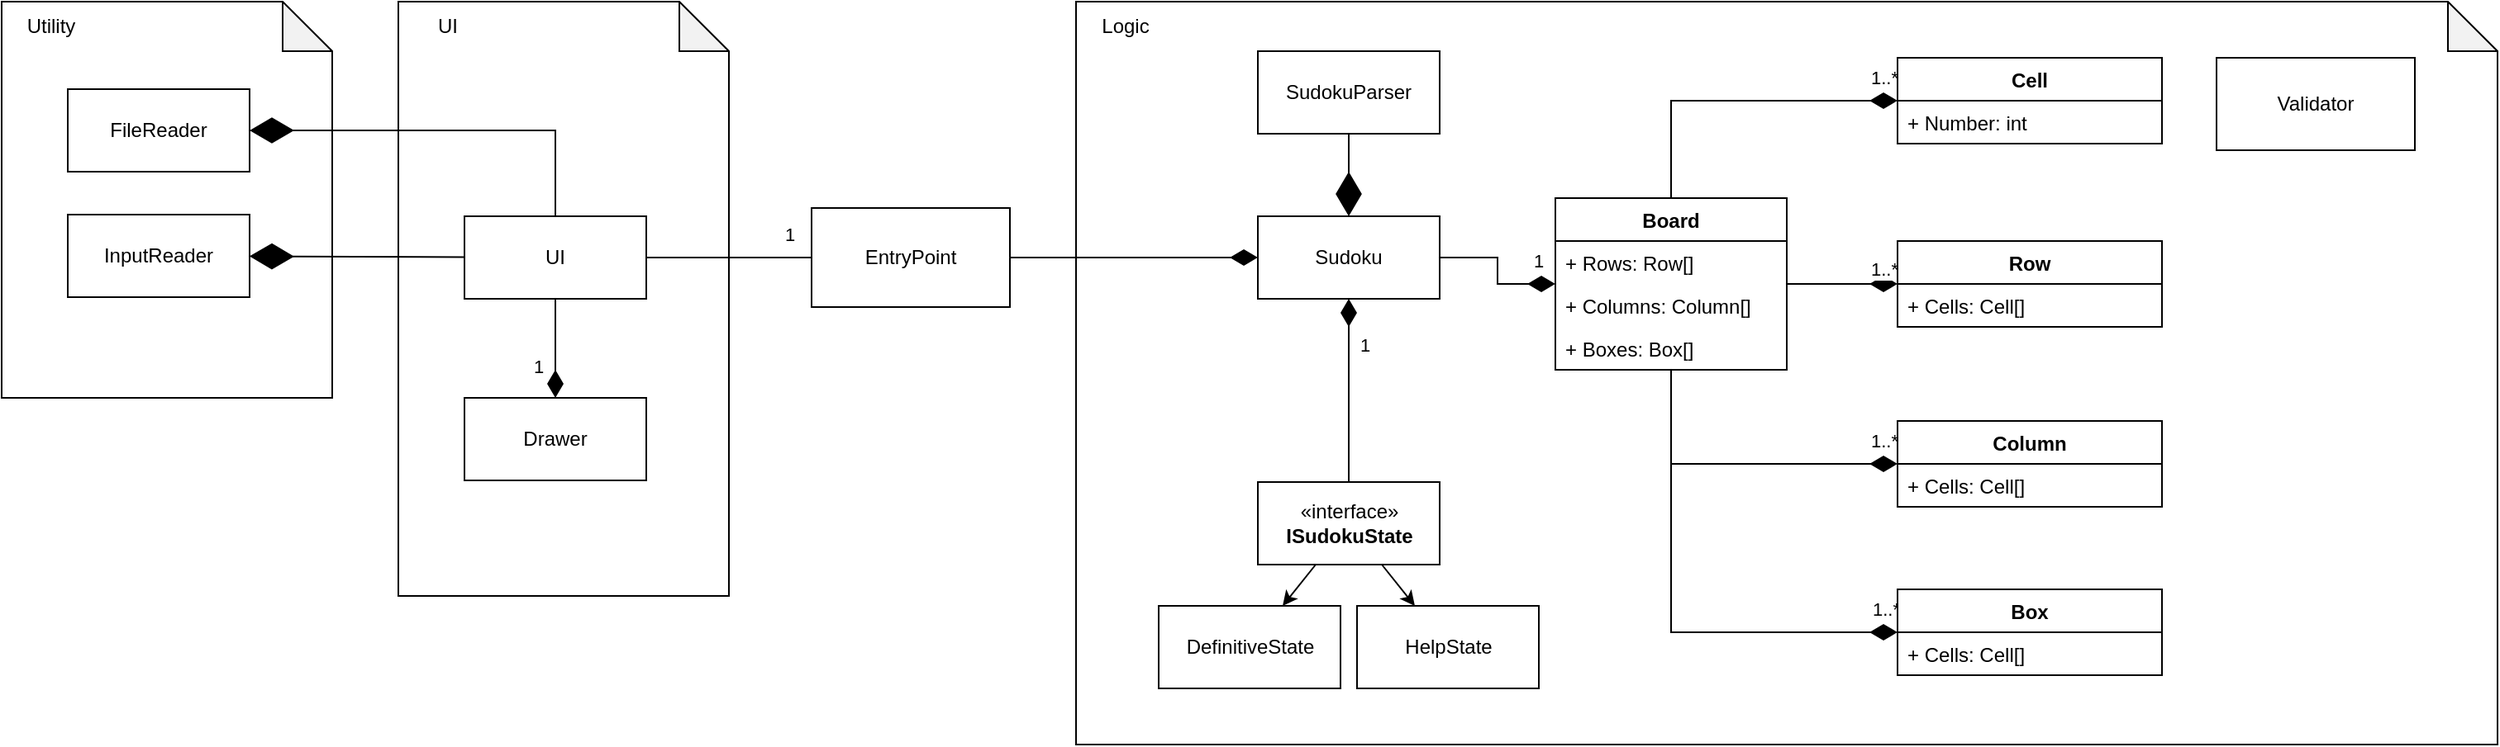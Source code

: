 <mxfile version="20.3.0" type="device"><diagram name="Ontwerp" id="v-a-cFNc0-ERkhuox3J9"><mxGraphModel dx="2389" dy="956" grid="1" gridSize="10" guides="1" tooltips="1" connect="1" arrows="1" fold="1" page="1" pageScale="1" pageWidth="827" pageHeight="1169" math="0" shadow="0"><root><mxCell id="0"/><mxCell id="1" parent="0"/><mxCell id="dxTojjQ_i9yU-u1LFwvR-1" value="" style="shape=note;whiteSpace=wrap;html=1;backgroundOutline=1;darkOpacity=0.05;" parent="1" vertex="1"><mxGeometry x="-40" y="360" width="200" height="240" as="geometry"/></mxCell><mxCell id="Jcvg0KucgQCXFdycC74s-32" value="" style="shape=note;whiteSpace=wrap;html=1;backgroundOutline=1;darkOpacity=0.05;" parent="1" vertex="1"><mxGeometry x="610" y="360" width="860" height="450" as="geometry"/></mxCell><mxCell id="Jcvg0KucgQCXFdycC74s-31" value="" style="shape=note;whiteSpace=wrap;html=1;backgroundOutline=1;darkOpacity=0.05;" parent="1" vertex="1"><mxGeometry x="200" y="360" width="200" height="360" as="geometry"/></mxCell><mxCell id="OyUBz8cCh1VhURaoj78d-1" value="Sudoku" style="rounded=0;whiteSpace=wrap;html=1;" parent="1" vertex="1"><mxGeometry x="720" y="490" width="110" height="50" as="geometry"/></mxCell><mxCell id="OyUBz8cCh1VhURaoj78d-2" value="UI" style="rounded=0;whiteSpace=wrap;html=1;" parent="1" vertex="1"><mxGeometry x="240" y="490" width="110" height="50" as="geometry"/></mxCell><mxCell id="OyUBz8cCh1VhURaoj78d-3" value="InputReader" style="rounded=0;whiteSpace=wrap;html=1;" parent="1" vertex="1"><mxGeometry y="489" width="110" height="50" as="geometry"/></mxCell><mxCell id="OyUBz8cCh1VhURaoj78d-5" value="Drawer" style="rounded=0;whiteSpace=wrap;html=1;" parent="1" vertex="1"><mxGeometry x="240" y="600" width="110" height="50" as="geometry"/></mxCell><mxCell id="OyUBz8cCh1VhURaoj78d-20" value="1" style="endArrow=none;html=1;endSize=12;startArrow=none;startSize=14;startFill=1;edgeStyle=orthogonalEdgeStyle;align=left;verticalAlign=bottom;rounded=0;exitX=0;exitY=0.5;exitDx=0;exitDy=0;entryX=1;entryY=0.5;entryDx=0;entryDy=0;endFill=0;" parent="1" source="R7cYN4LjxzP31yBeGYFM-1" target="OyUBz8cCh1VhURaoj78d-2" edge="1"><mxGeometry x="-0.644" y="-5" relative="1" as="geometry"><mxPoint x="295" y="435" as="sourcePoint"/><mxPoint x="295" y="495" as="targetPoint"/><mxPoint as="offset"/></mxGeometry></mxCell><mxCell id="OyUBz8cCh1VhURaoj78d-21" value="1" style="endArrow=none;html=1;endSize=12;startArrow=diamondThin;startSize=14;startFill=1;edgeStyle=orthogonalEdgeStyle;align=left;verticalAlign=bottom;rounded=0;exitX=0.5;exitY=0;exitDx=0;exitDy=0;entryX=0.5;entryY=1;entryDx=0;entryDy=0;endFill=0;" parent="1" source="OyUBz8cCh1VhURaoj78d-5" target="OyUBz8cCh1VhURaoj78d-2" edge="1"><mxGeometry x="-0.667" y="15" relative="1" as="geometry"><mxPoint x="305" y="440" as="sourcePoint"/><mxPoint x="305" y="500" as="targetPoint"/><mxPoint as="offset"/></mxGeometry></mxCell><mxCell id="OyUBz8cCh1VhURaoj78d-24" value="1" style="endArrow=none;html=1;endSize=12;startArrow=diamondThin;startSize=14;startFill=1;edgeStyle=orthogonalEdgeStyle;align=left;verticalAlign=bottom;rounded=0;entryX=1;entryY=0.5;entryDx=0;entryDy=0;endFill=0;" parent="1" source="Jcvg0KucgQCXFdycC74s-26" target="OyUBz8cCh1VhURaoj78d-1" edge="1"><mxGeometry x="-0.644" y="-5" relative="1" as="geometry"><mxPoint x="613" y="541" as="sourcePoint"/><mxPoint x="540" y="541" as="targetPoint"/><mxPoint as="offset"/></mxGeometry></mxCell><mxCell id="OyUBz8cCh1VhURaoj78d-26" value="1..*" style="endArrow=none;html=1;endSize=12;startArrow=diamondThin;startSize=14;startFill=1;edgeStyle=orthogonalEdgeStyle;align=left;verticalAlign=bottom;rounded=0;endFill=0;" parent="1" source="Jcvg0KucgQCXFdycC74s-13" target="Jcvg0KucgQCXFdycC74s-26" edge="1"><mxGeometry x="-0.452" relative="1" as="geometry"><mxPoint x="927" y="541" as="sourcePoint"/><mxPoint x="1030" y="531" as="targetPoint"/><mxPoint as="offset"/></mxGeometry></mxCell><mxCell id="OyUBz8cCh1VhURaoj78d-27" value="1..*" style="endArrow=none;html=1;endSize=12;startArrow=diamondThin;startSize=14;startFill=1;edgeStyle=orthogonalEdgeStyle;align=left;verticalAlign=bottom;rounded=0;endFill=0;" parent="1" source="Jcvg0KucgQCXFdycC74s-9" target="Jcvg0KucgQCXFdycC74s-26" edge="1"><mxGeometry x="-0.812" y="-5" relative="1" as="geometry"><mxPoint x="1110" y="541" as="sourcePoint"/><mxPoint x="1037" y="541" as="targetPoint"/><mxPoint as="offset"/></mxGeometry></mxCell><mxCell id="OyUBz8cCh1VhURaoj78d-28" value="1..*" style="endArrow=none;html=1;endSize=12;startArrow=diamondThin;startSize=14;startFill=1;edgeStyle=orthogonalEdgeStyle;align=left;verticalAlign=bottom;rounded=0;endFill=0;" parent="1" source="Jcvg0KucgQCXFdycC74s-15" target="Jcvg0KucgQCXFdycC74s-26" edge="1"><mxGeometry x="-0.812" y="-5" relative="1" as="geometry"><mxPoint x="1110" y="541" as="sourcePoint"/><mxPoint x="1037" y="541" as="targetPoint"/><mxPoint as="offset"/></mxGeometry></mxCell><mxCell id="OyUBz8cCh1VhURaoj78d-29" value="1..*" style="endArrow=none;html=1;endSize=12;startArrow=diamondThin;startSize=14;startFill=1;edgeStyle=orthogonalEdgeStyle;align=left;verticalAlign=bottom;rounded=0;endFill=0;" parent="1" source="Jcvg0KucgQCXFdycC74s-17" target="Jcvg0KucgQCXFdycC74s-26" edge="1"><mxGeometry x="-0.882" y="-5" relative="1" as="geometry"><mxPoint x="1110" y="651" as="sourcePoint"/><mxPoint x="982" y="566" as="targetPoint"/><mxPoint as="offset"/></mxGeometry></mxCell><mxCell id="6nc8W9418Ctfceub7Bfl-3" value="FileReader" style="rounded=0;whiteSpace=wrap;html=1;" parent="1" vertex="1"><mxGeometry y="413" width="110" height="50" as="geometry"/></mxCell><mxCell id="6nc8W9418Ctfceub7Bfl-10" value="1" style="endArrow=none;html=1;endSize=12;startArrow=diamondThin;startSize=14;startFill=1;edgeStyle=orthogonalEdgeStyle;align=left;verticalAlign=bottom;rounded=0;exitX=0.5;exitY=1;exitDx=0;exitDy=0;endFill=0;" parent="1" source="OyUBz8cCh1VhURaoj78d-1" target="Jcvg0KucgQCXFdycC74s-19" edge="1"><mxGeometry x="-0.333" y="5" relative="1" as="geometry"><mxPoint x="595" y="446" as="sourcePoint"/><mxPoint x="595" y="516" as="targetPoint"/><mxPoint as="offset"/></mxGeometry></mxCell><mxCell id="Jcvg0KucgQCXFdycC74s-9" value="Cell" style="swimlane;fontStyle=1;align=center;verticalAlign=top;childLayout=stackLayout;horizontal=1;startSize=26;horizontalStack=0;resizeParent=1;resizeParentMax=0;resizeLast=0;collapsible=1;marginBottom=0;" parent="1" vertex="1"><mxGeometry x="1107" y="394" width="160" height="52" as="geometry"/></mxCell><mxCell id="Jcvg0KucgQCXFdycC74s-10" value="+ Number: int" style="text;strokeColor=none;fillColor=none;align=left;verticalAlign=top;spacingLeft=4;spacingRight=4;overflow=hidden;rotatable=0;points=[[0,0.5],[1,0.5]];portConstraint=eastwest;" parent="Jcvg0KucgQCXFdycC74s-9" vertex="1"><mxGeometry y="26" width="160" height="26" as="geometry"/></mxCell><mxCell id="Jcvg0KucgQCXFdycC74s-13" value="Row" style="swimlane;fontStyle=1;align=center;verticalAlign=top;childLayout=stackLayout;horizontal=1;startSize=26;horizontalStack=0;resizeParent=1;resizeParentMax=0;resizeLast=0;collapsible=1;marginBottom=0;" parent="1" vertex="1"><mxGeometry x="1107" y="505" width="160" height="52" as="geometry"/></mxCell><mxCell id="Jcvg0KucgQCXFdycC74s-14" value="+ Cells: Cell[]" style="text;strokeColor=none;fillColor=none;align=left;verticalAlign=top;spacingLeft=4;spacingRight=4;overflow=hidden;rotatable=0;points=[[0,0.5],[1,0.5]];portConstraint=eastwest;" parent="Jcvg0KucgQCXFdycC74s-13" vertex="1"><mxGeometry y="26" width="160" height="26" as="geometry"/></mxCell><mxCell id="Jcvg0KucgQCXFdycC74s-15" value="Column" style="swimlane;fontStyle=1;align=center;verticalAlign=top;childLayout=stackLayout;horizontal=1;startSize=26;horizontalStack=0;resizeParent=1;resizeParentMax=0;resizeLast=0;collapsible=1;marginBottom=0;" parent="1" vertex="1"><mxGeometry x="1107" y="614" width="160" height="52" as="geometry"/></mxCell><mxCell id="Jcvg0KucgQCXFdycC74s-16" value="+ Cells: Cell[]" style="text;strokeColor=none;fillColor=none;align=left;verticalAlign=top;spacingLeft=4;spacingRight=4;overflow=hidden;rotatable=0;points=[[0,0.5],[1,0.5]];portConstraint=eastwest;" parent="Jcvg0KucgQCXFdycC74s-15" vertex="1"><mxGeometry y="26" width="160" height="26" as="geometry"/></mxCell><mxCell id="Jcvg0KucgQCXFdycC74s-17" value="Box" style="swimlane;fontStyle=1;align=center;verticalAlign=top;childLayout=stackLayout;horizontal=1;startSize=26;horizontalStack=0;resizeParent=1;resizeParentMax=0;resizeLast=0;collapsible=1;marginBottom=0;" parent="1" vertex="1"><mxGeometry x="1107" y="716" width="160" height="52" as="geometry"/></mxCell><mxCell id="Jcvg0KucgQCXFdycC74s-18" value="+ Cells: Cell[]" style="text;strokeColor=none;fillColor=none;align=left;verticalAlign=top;spacingLeft=4;spacingRight=4;overflow=hidden;rotatable=0;points=[[0,0.5],[1,0.5]];portConstraint=eastwest;" parent="Jcvg0KucgQCXFdycC74s-17" vertex="1"><mxGeometry y="26" width="160" height="26" as="geometry"/></mxCell><mxCell id="Jcvg0KucgQCXFdycC74s-19" value="«interface»&lt;br&gt;&lt;b&gt;ISudokuState&lt;/b&gt;" style="html=1;" parent="1" vertex="1"><mxGeometry x="720" y="651" width="110" height="50" as="geometry"/></mxCell><mxCell id="Jcvg0KucgQCXFdycC74s-21" value="DefinitiveState" style="html=1;" parent="1" vertex="1"><mxGeometry x="660" y="726" width="110" height="50" as="geometry"/></mxCell><mxCell id="Jcvg0KucgQCXFdycC74s-22" value="HelpState" style="html=1;" parent="1" vertex="1"><mxGeometry x="780" y="726" width="110" height="50" as="geometry"/></mxCell><mxCell id="Jcvg0KucgQCXFdycC74s-23" value="" style="endArrow=classic;html=1;rounded=0;" parent="1" source="Jcvg0KucgQCXFdycC74s-19" target="Jcvg0KucgQCXFdycC74s-21" edge="1"><mxGeometry width="50" height="50" relative="1" as="geometry"><mxPoint x="970" y="751" as="sourcePoint"/><mxPoint x="1020" y="701" as="targetPoint"/></mxGeometry></mxCell><mxCell id="Jcvg0KucgQCXFdycC74s-24" value="" style="endArrow=classic;html=1;rounded=0;" parent="1" source="Jcvg0KucgQCXFdycC74s-19" target="Jcvg0KucgQCXFdycC74s-22" edge="1"><mxGeometry width="50" height="50" relative="1" as="geometry"><mxPoint x="762.778" y="711" as="sourcePoint"/><mxPoint x="727.222" y="751" as="targetPoint"/></mxGeometry></mxCell><mxCell id="Jcvg0KucgQCXFdycC74s-26" value="Board" style="swimlane;fontStyle=1;childLayout=stackLayout;horizontal=1;startSize=26;fillColor=none;horizontalStack=0;resizeParent=1;resizeParentMax=0;resizeLast=0;collapsible=1;marginBottom=0;" parent="1" vertex="1"><mxGeometry x="900" y="479" width="140" height="104" as="geometry"/></mxCell><mxCell id="Jcvg0KucgQCXFdycC74s-27" value="+ Rows: Row[]" style="text;strokeColor=none;fillColor=none;align=left;verticalAlign=top;spacingLeft=4;spacingRight=4;overflow=hidden;rotatable=0;points=[[0,0.5],[1,0.5]];portConstraint=eastwest;" parent="Jcvg0KucgQCXFdycC74s-26" vertex="1"><mxGeometry y="26" width="140" height="26" as="geometry"/></mxCell><mxCell id="Jcvg0KucgQCXFdycC74s-28" value="+ Columns: Column[]" style="text;strokeColor=none;fillColor=none;align=left;verticalAlign=top;spacingLeft=4;spacingRight=4;overflow=hidden;rotatable=0;points=[[0,0.5],[1,0.5]];portConstraint=eastwest;" parent="Jcvg0KucgQCXFdycC74s-26" vertex="1"><mxGeometry y="52" width="140" height="26" as="geometry"/></mxCell><mxCell id="Jcvg0KucgQCXFdycC74s-29" value="+ Boxes: Box[]" style="text;strokeColor=none;fillColor=none;align=left;verticalAlign=top;spacingLeft=4;spacingRight=4;overflow=hidden;rotatable=0;points=[[0,0.5],[1,0.5]];portConstraint=eastwest;" parent="Jcvg0KucgQCXFdycC74s-26" vertex="1"><mxGeometry y="78" width="140" height="26" as="geometry"/></mxCell><mxCell id="Jcvg0KucgQCXFdycC74s-34" value="UI" style="text;html=1;strokeColor=none;fillColor=none;align=center;verticalAlign=middle;whiteSpace=wrap;rounded=0;" parent="1" vertex="1"><mxGeometry x="200" y="360" width="60" height="30" as="geometry"/></mxCell><mxCell id="Jcvg0KucgQCXFdycC74s-35" value="Logic" style="text;html=1;strokeColor=none;fillColor=none;align=center;verticalAlign=middle;whiteSpace=wrap;rounded=0;" parent="1" vertex="1"><mxGeometry x="610" y="360" width="60" height="30" as="geometry"/></mxCell><mxCell id="dxTojjQ_i9yU-u1LFwvR-2" value="Utility" style="text;html=1;strokeColor=none;fillColor=none;align=center;verticalAlign=middle;whiteSpace=wrap;rounded=0;" parent="1" vertex="1"><mxGeometry x="-40" y="360" width="60" height="30" as="geometry"/></mxCell><mxCell id="dxTojjQ_i9yU-u1LFwvR-3" value="SudokuParser" style="rounded=0;whiteSpace=wrap;html=1;" parent="1" vertex="1"><mxGeometry x="720" y="390" width="110" height="50" as="geometry"/></mxCell><mxCell id="dxTojjQ_i9yU-u1LFwvR-4" value="" style="endArrow=diamondThin;endFill=1;endSize=24;html=1;rounded=0;" parent="1" source="dxTojjQ_i9yU-u1LFwvR-3" target="OyUBz8cCh1VhURaoj78d-1" edge="1"><mxGeometry width="160" relative="1" as="geometry"><mxPoint x="1000" y="151" as="sourcePoint"/><mxPoint x="1160" y="151" as="targetPoint"/></mxGeometry></mxCell><mxCell id="dxTojjQ_i9yU-u1LFwvR-5" value="" style="endArrow=diamondThin;endFill=1;endSize=24;html=1;rounded=0;" parent="1" source="OyUBz8cCh1VhURaoj78d-2" target="6nc8W9418Ctfceub7Bfl-3" edge="1"><mxGeometry width="160" relative="1" as="geometry"><mxPoint x="1000" y="80" as="sourcePoint"/><mxPoint x="1160" y="80" as="targetPoint"/><Array as="points"><mxPoint x="295" y="438"/></Array></mxGeometry></mxCell><mxCell id="dxTojjQ_i9yU-u1LFwvR-7" value="" style="endArrow=diamondThin;endFill=1;endSize=24;html=1;rounded=0;" parent="1" source="OyUBz8cCh1VhURaoj78d-2" target="OyUBz8cCh1VhURaoj78d-3" edge="1"><mxGeometry width="160" relative="1" as="geometry"><mxPoint x="250" y="536.22" as="sourcePoint"/><mxPoint x="110" y="564.78" as="targetPoint"/><Array as="points"/></mxGeometry></mxCell><mxCell id="R7cYN4LjxzP31yBeGYFM-1" value="EntryPoint" style="rounded=0;whiteSpace=wrap;html=1;" vertex="1" parent="1"><mxGeometry x="450" y="485" width="120" height="60" as="geometry"/></mxCell><mxCell id="R7cYN4LjxzP31yBeGYFM-2" value="" style="endArrow=none;html=1;endSize=12;startArrow=diamondThin;startSize=14;startFill=1;edgeStyle=orthogonalEdgeStyle;align=left;verticalAlign=bottom;rounded=0;exitX=0;exitY=0.5;exitDx=0;exitDy=0;entryX=1;entryY=0.5;entryDx=0;entryDy=0;endFill=0;" edge="1" parent="1" source="OyUBz8cCh1VhURaoj78d-1" target="R7cYN4LjxzP31yBeGYFM-1"><mxGeometry x="-0.644" y="-5" relative="1" as="geometry"><mxPoint x="730" y="515" as="sourcePoint"/><mxPoint x="350" y="515" as="targetPoint"/><mxPoint as="offset"/></mxGeometry></mxCell><mxCell id="R7cYN4LjxzP31yBeGYFM-3" value="Validator" style="rounded=0;whiteSpace=wrap;html=1;" vertex="1" parent="1"><mxGeometry x="1300" y="394" width="120" height="56" as="geometry"/></mxCell></root></mxGraphModel></diagram></mxfile>